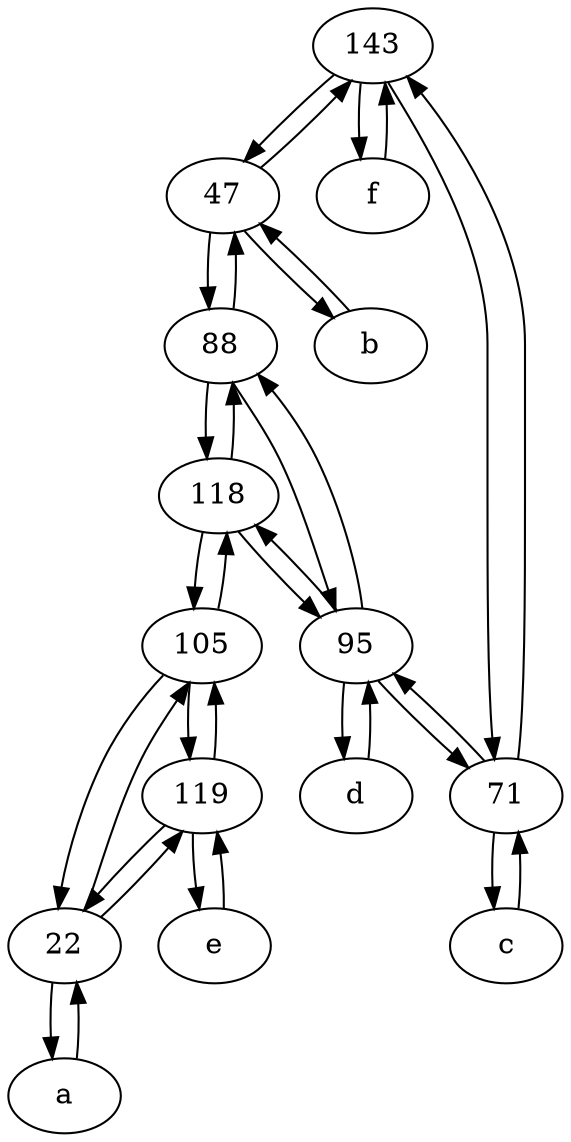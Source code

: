 digraph  {
	143;
	c [pos="20,10!"];
	118;
	a [pos="40,10!"];
	47;
	88;
	105;
	22;
	f [pos="15,45!"];
	95;
	b [pos="50,20!"];
	71;
	d [pos="20,30!"];
	e [pos="30,50!"];
	119;
	88 -> 47;
	119 -> 105;
	b -> 47;
	95 -> 71;
	105 -> 118;
	95 -> 88;
	118 -> 88;
	119 -> 22;
	71 -> 143;
	105 -> 119;
	95 -> d;
	47 -> b;
	d -> 95;
	e -> 119;
	118 -> 95;
	95 -> 118;
	143 -> 71;
	a -> 22;
	22 -> a;
	143 -> f;
	119 -> e;
	c -> 71;
	22 -> 105;
	71 -> 95;
	88 -> 118;
	47 -> 143;
	88 -> 95;
	47 -> 88;
	118 -> 105;
	105 -> 22;
	71 -> c;
	143 -> 47;
	22 -> 119;
	f -> 143;

	}